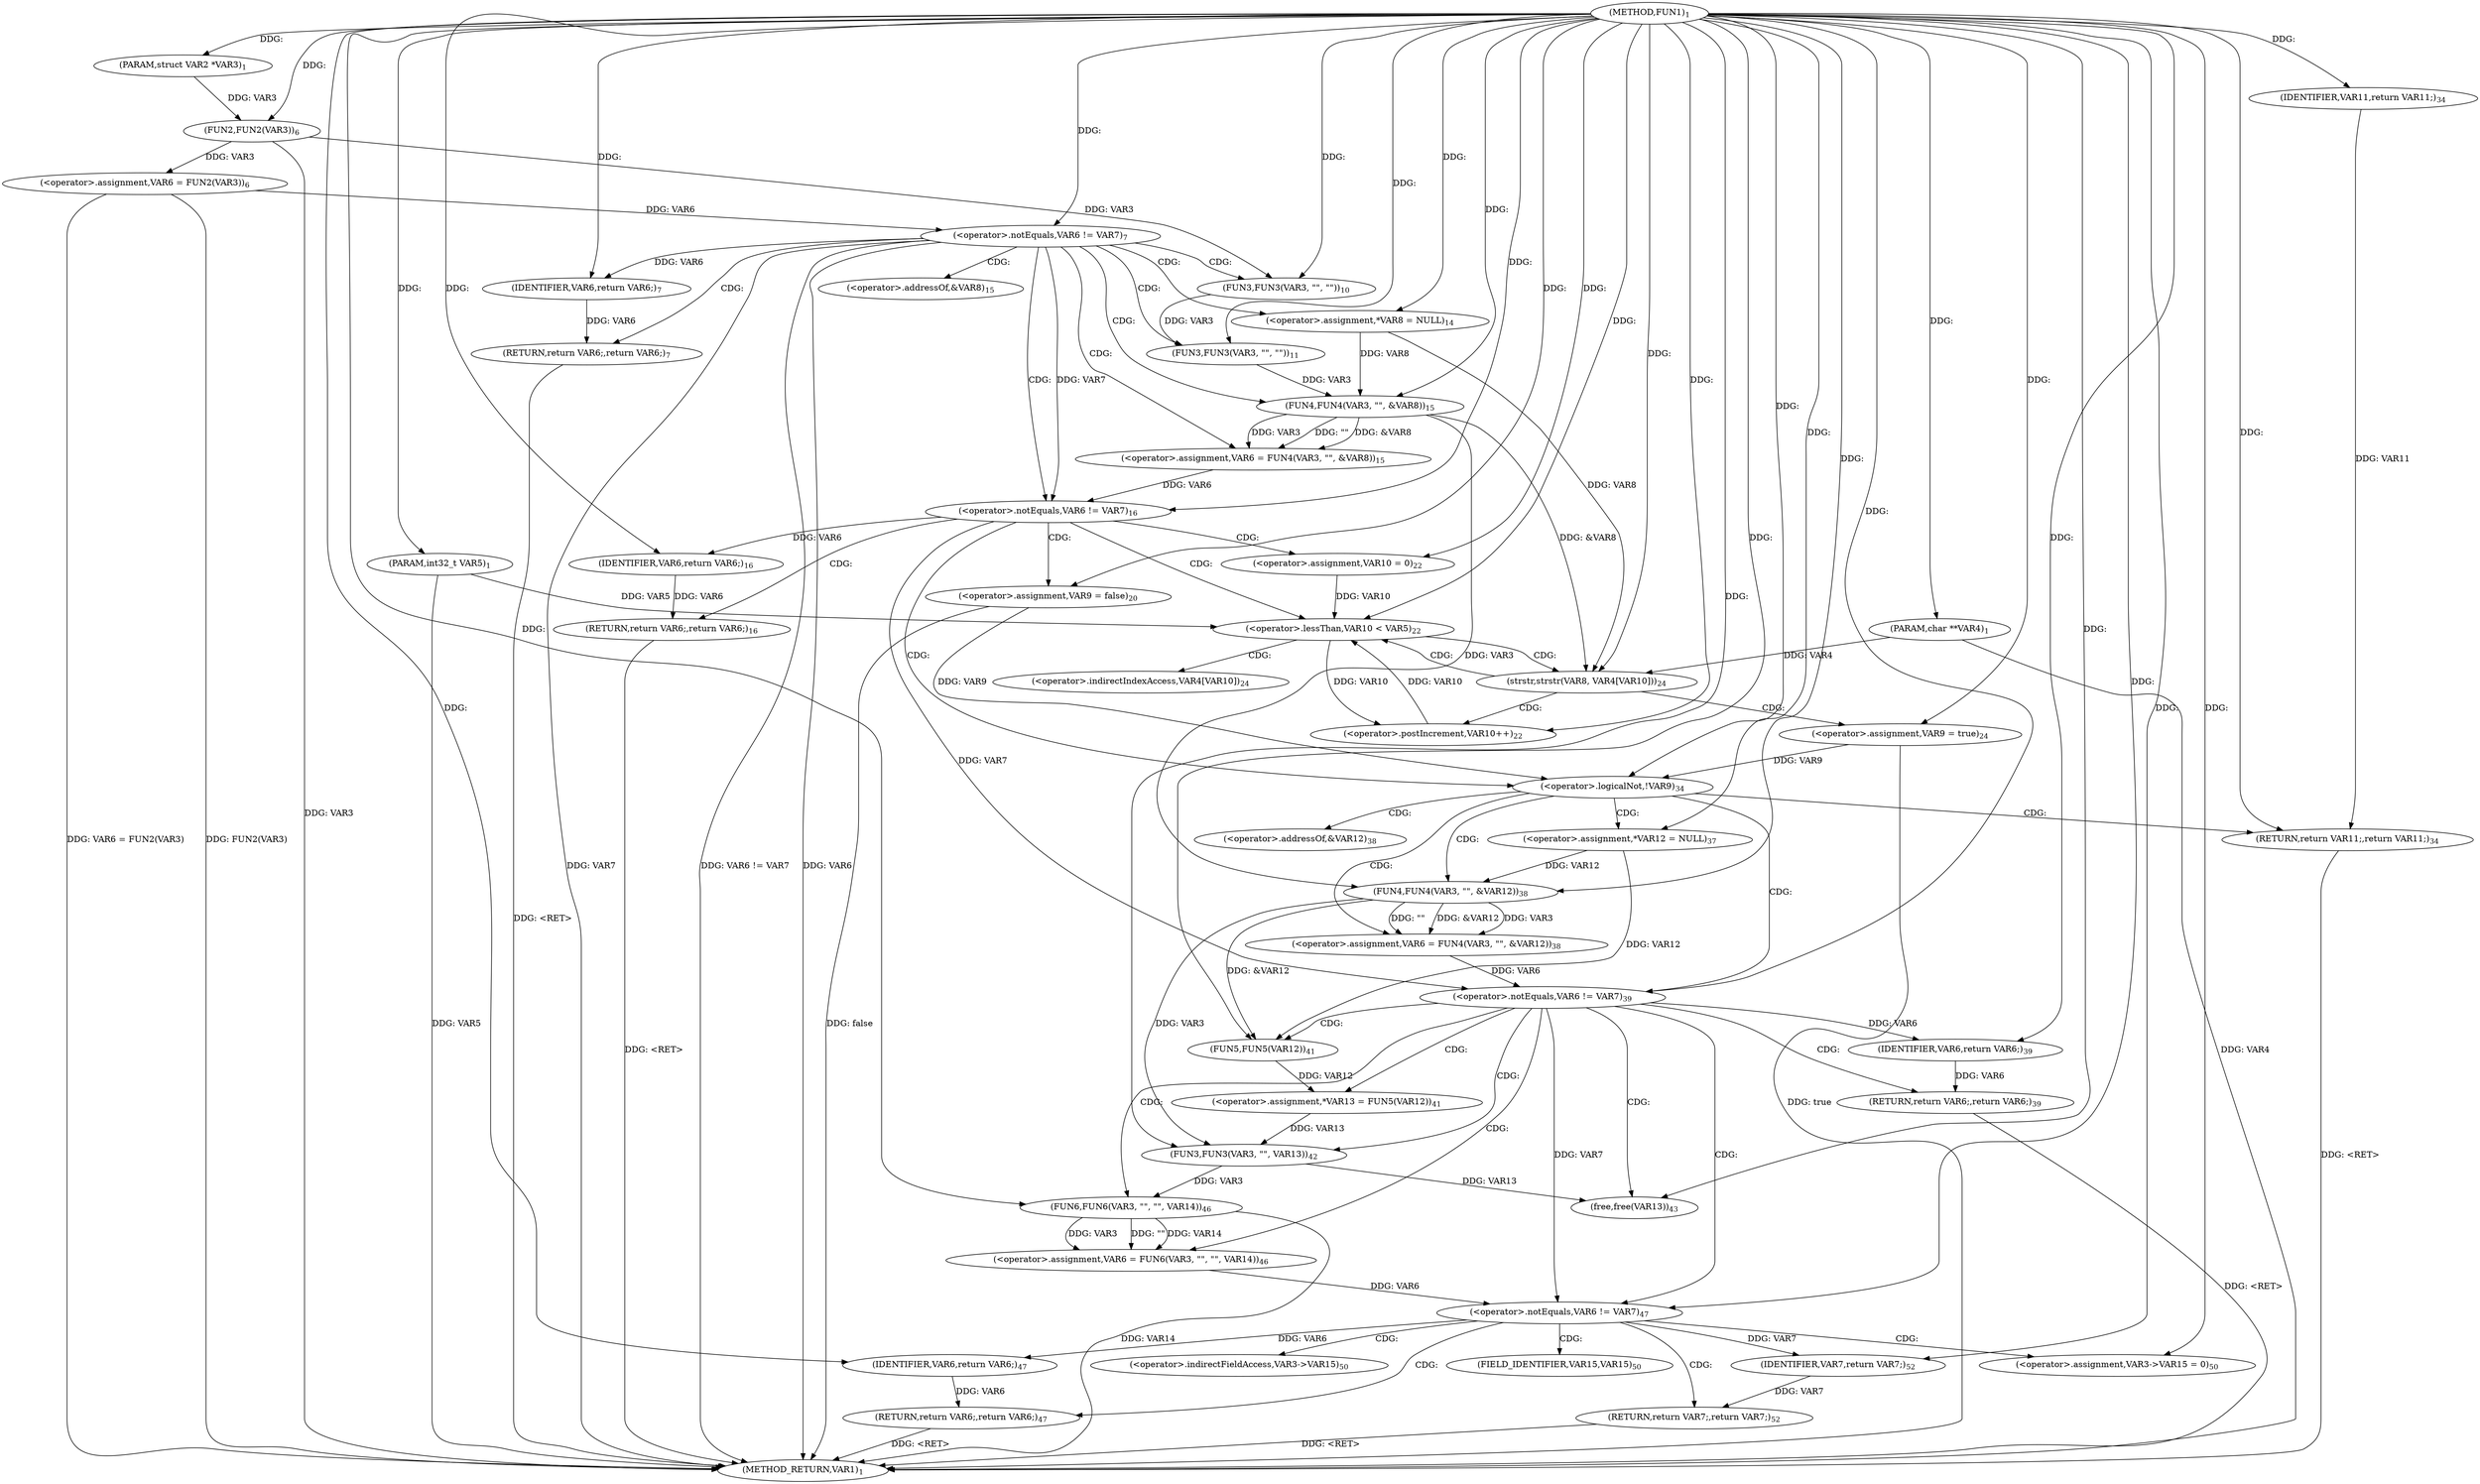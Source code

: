digraph "FUN1" {  
"9" [label = <(METHOD,FUN1)<SUB>1</SUB>> ]
"134" [label = <(METHOD_RETURN,VAR1)<SUB>1</SUB>> ]
"10" [label = <(PARAM,struct VAR2 *VAR3)<SUB>1</SUB>> ]
"11" [label = <(PARAM,char **VAR4)<SUB>1</SUB>> ]
"12" [label = <(PARAM,int32_t VAR5)<SUB>1</SUB>> ]
"15" [label = <(&lt;operator&gt;.assignment,VAR6 = FUN2(VAR3))<SUB>6</SUB>> ]
"26" [label = <(FUN3,FUN3(VAR3, &quot;&quot;, &quot;&quot;))<SUB>10</SUB>> ]
"30" [label = <(FUN3,FUN3(VAR3, &quot;&quot;, &quot;&quot;))<SUB>11</SUB>> ]
"35" [label = <(&lt;operator&gt;.assignment,*VAR8 = NULL)<SUB>14</SUB>> ]
"38" [label = <(&lt;operator&gt;.assignment,VAR6 = FUN4(VAR3, &quot;&quot;, &amp;VAR8))<SUB>15</SUB>> ]
"53" [label = <(&lt;operator&gt;.assignment,VAR9 = false)<SUB>20</SUB>> ]
"85" [label = <(&lt;operator&gt;.assignment,*VAR12 = NULL)<SUB>37</SUB>> ]
"88" [label = <(&lt;operator&gt;.assignment,VAR6 = FUN4(VAR3, &quot;&quot;, &amp;VAR12))<SUB>38</SUB>> ]
"103" [label = <(&lt;operator&gt;.assignment,*VAR13 = FUN5(VAR12))<SUB>41</SUB>> ]
"107" [label = <(FUN3,FUN3(VAR3, &quot;&quot;, VAR13))<SUB>42</SUB>> ]
"111" [label = <(free,free(VAR13))<SUB>43</SUB>> ]
"113" [label = <(&lt;operator&gt;.assignment,VAR6 = FUN6(VAR3, &quot;&quot;, &quot;&quot;, VAR14))<SUB>46</SUB>> ]
"127" [label = <(&lt;operator&gt;.assignment,VAR3-&gt;VAR15 = 0)<SUB>50</SUB>> ]
"132" [label = <(RETURN,return VAR7;,return VAR7;)<SUB>52</SUB>> ]
"20" [label = <(&lt;operator&gt;.notEquals,VAR6 != VAR7)<SUB>7</SUB>> ]
"46" [label = <(&lt;operator&gt;.notEquals,VAR6 != VAR7)<SUB>16</SUB>> ]
"62" [label = <(&lt;operator&gt;.lessThan,VAR10 &lt; VAR5)<SUB>22</SUB>> ]
"65" [label = <(&lt;operator&gt;.postIncrement,VAR10++)<SUB>22</SUB>> ]
"79" [label = <(&lt;operator&gt;.logicalNot,!VAR9)<SUB>34</SUB>> ]
"96" [label = <(&lt;operator&gt;.notEquals,VAR6 != VAR7)<SUB>39</SUB>> ]
"121" [label = <(&lt;operator&gt;.notEquals,VAR6 != VAR7)<SUB>47</SUB>> ]
"133" [label = <(IDENTIFIER,VAR7,return VAR7;)<SUB>52</SUB>> ]
"17" [label = <(FUN2,FUN2(VAR3))<SUB>6</SUB>> ]
"24" [label = <(RETURN,return VAR6;,return VAR6;)<SUB>7</SUB>> ]
"40" [label = <(FUN4,FUN4(VAR3, &quot;&quot;, &amp;VAR8))<SUB>15</SUB>> ]
"50" [label = <(RETURN,return VAR6;,return VAR6;)<SUB>16</SUB>> ]
"59" [label = <(&lt;operator&gt;.assignment,VAR10 = 0)<SUB>22</SUB>> ]
"68" [label = <(strstr,strstr(VAR8, VAR4[VAR10]))<SUB>24</SUB>> ]
"82" [label = <(RETURN,return VAR11;,return VAR11;)<SUB>34</SUB>> ]
"90" [label = <(FUN4,FUN4(VAR3, &quot;&quot;, &amp;VAR12))<SUB>38</SUB>> ]
"100" [label = <(RETURN,return VAR6;,return VAR6;)<SUB>39</SUB>> ]
"105" [label = <(FUN5,FUN5(VAR12))<SUB>41</SUB>> ]
"115" [label = <(FUN6,FUN6(VAR3, &quot;&quot;, &quot;&quot;, VAR14))<SUB>46</SUB>> ]
"125" [label = <(RETURN,return VAR6;,return VAR6;)<SUB>47</SUB>> ]
"25" [label = <(IDENTIFIER,VAR6,return VAR6;)<SUB>7</SUB>> ]
"51" [label = <(IDENTIFIER,VAR6,return VAR6;)<SUB>16</SUB>> ]
"74" [label = <(&lt;operator&gt;.assignment,VAR9 = true)<SUB>24</SUB>> ]
"83" [label = <(IDENTIFIER,VAR11,return VAR11;)<SUB>34</SUB>> ]
"101" [label = <(IDENTIFIER,VAR6,return VAR6;)<SUB>39</SUB>> ]
"126" [label = <(IDENTIFIER,VAR6,return VAR6;)<SUB>47</SUB>> ]
"128" [label = <(&lt;operator&gt;.indirectFieldAccess,VAR3-&gt;VAR15)<SUB>50</SUB>> ]
"43" [label = <(&lt;operator&gt;.addressOf,&amp;VAR8)<SUB>15</SUB>> ]
"93" [label = <(&lt;operator&gt;.addressOf,&amp;VAR12)<SUB>38</SUB>> ]
"130" [label = <(FIELD_IDENTIFIER,VAR15,VAR15)<SUB>50</SUB>> ]
"70" [label = <(&lt;operator&gt;.indirectIndexAccess,VAR4[VAR10])<SUB>24</SUB>> ]
  "50" -> "134"  [ label = "DDG: &lt;RET&gt;"] 
  "24" -> "134"  [ label = "DDG: &lt;RET&gt;"] 
  "125" -> "134"  [ label = "DDG: &lt;RET&gt;"] 
  "132" -> "134"  [ label = "DDG: &lt;RET&gt;"] 
  "82" -> "134"  [ label = "DDG: &lt;RET&gt;"] 
  "100" -> "134"  [ label = "DDG: &lt;RET&gt;"] 
  "11" -> "134"  [ label = "DDG: VAR4"] 
  "12" -> "134"  [ label = "DDG: VAR5"] 
  "17" -> "134"  [ label = "DDG: VAR3"] 
  "15" -> "134"  [ label = "DDG: FUN2(VAR3)"] 
  "15" -> "134"  [ label = "DDG: VAR6 = FUN2(VAR3)"] 
  "20" -> "134"  [ label = "DDG: VAR6"] 
  "20" -> "134"  [ label = "DDG: VAR7"] 
  "20" -> "134"  [ label = "DDG: VAR6 != VAR7"] 
  "74" -> "134"  [ label = "DDG: true"] 
  "115" -> "134"  [ label = "DDG: VAR14"] 
  "53" -> "134"  [ label = "DDG: false"] 
  "9" -> "10"  [ label = "DDG: "] 
  "9" -> "11"  [ label = "DDG: "] 
  "9" -> "12"  [ label = "DDG: "] 
  "17" -> "15"  [ label = "DDG: VAR3"] 
  "9" -> "35"  [ label = "DDG: "] 
  "40" -> "38"  [ label = "DDG: VAR3"] 
  "40" -> "38"  [ label = "DDG: &quot;&quot;"] 
  "40" -> "38"  [ label = "DDG: &amp;VAR8"] 
  "9" -> "53"  [ label = "DDG: "] 
  "9" -> "85"  [ label = "DDG: "] 
  "90" -> "88"  [ label = "DDG: VAR3"] 
  "90" -> "88"  [ label = "DDG: &quot;&quot;"] 
  "90" -> "88"  [ label = "DDG: &amp;VAR12"] 
  "105" -> "103"  [ label = "DDG: VAR12"] 
  "115" -> "113"  [ label = "DDG: VAR3"] 
  "115" -> "113"  [ label = "DDG: &quot;&quot;"] 
  "115" -> "113"  [ label = "DDG: VAR14"] 
  "9" -> "127"  [ label = "DDG: "] 
  "133" -> "132"  [ label = "DDG: VAR7"] 
  "17" -> "26"  [ label = "DDG: VAR3"] 
  "9" -> "26"  [ label = "DDG: "] 
  "26" -> "30"  [ label = "DDG: VAR3"] 
  "9" -> "30"  [ label = "DDG: "] 
  "90" -> "107"  [ label = "DDG: VAR3"] 
  "9" -> "107"  [ label = "DDG: "] 
  "103" -> "107"  [ label = "DDG: VAR13"] 
  "107" -> "111"  [ label = "DDG: VAR13"] 
  "9" -> "111"  [ label = "DDG: "] 
  "121" -> "133"  [ label = "DDG: VAR7"] 
  "9" -> "133"  [ label = "DDG: "] 
  "10" -> "17"  [ label = "DDG: VAR3"] 
  "9" -> "17"  [ label = "DDG: "] 
  "15" -> "20"  [ label = "DDG: VAR6"] 
  "9" -> "20"  [ label = "DDG: "] 
  "25" -> "24"  [ label = "DDG: VAR6"] 
  "30" -> "40"  [ label = "DDG: VAR3"] 
  "9" -> "40"  [ label = "DDG: "] 
  "35" -> "40"  [ label = "DDG: VAR8"] 
  "38" -> "46"  [ label = "DDG: VAR6"] 
  "9" -> "46"  [ label = "DDG: "] 
  "20" -> "46"  [ label = "DDG: VAR7"] 
  "51" -> "50"  [ label = "DDG: VAR6"] 
  "9" -> "59"  [ label = "DDG: "] 
  "59" -> "62"  [ label = "DDG: VAR10"] 
  "65" -> "62"  [ label = "DDG: VAR10"] 
  "9" -> "62"  [ label = "DDG: "] 
  "12" -> "62"  [ label = "DDG: VAR5"] 
  "62" -> "65"  [ label = "DDG: VAR10"] 
  "9" -> "65"  [ label = "DDG: "] 
  "53" -> "79"  [ label = "DDG: VAR9"] 
  "74" -> "79"  [ label = "DDG: VAR9"] 
  "9" -> "79"  [ label = "DDG: "] 
  "83" -> "82"  [ label = "DDG: VAR11"] 
  "9" -> "82"  [ label = "DDG: "] 
  "40" -> "90"  [ label = "DDG: VAR3"] 
  "9" -> "90"  [ label = "DDG: "] 
  "85" -> "90"  [ label = "DDG: VAR12"] 
  "88" -> "96"  [ label = "DDG: VAR6"] 
  "9" -> "96"  [ label = "DDG: "] 
  "46" -> "96"  [ label = "DDG: VAR7"] 
  "101" -> "100"  [ label = "DDG: VAR6"] 
  "85" -> "105"  [ label = "DDG: VAR12"] 
  "90" -> "105"  [ label = "DDG: &amp;VAR12"] 
  "9" -> "105"  [ label = "DDG: "] 
  "107" -> "115"  [ label = "DDG: VAR3"] 
  "9" -> "115"  [ label = "DDG: "] 
  "113" -> "121"  [ label = "DDG: VAR6"] 
  "9" -> "121"  [ label = "DDG: "] 
  "96" -> "121"  [ label = "DDG: VAR7"] 
  "126" -> "125"  [ label = "DDG: VAR6"] 
  "20" -> "25"  [ label = "DDG: VAR6"] 
  "9" -> "25"  [ label = "DDG: "] 
  "46" -> "51"  [ label = "DDG: VAR6"] 
  "9" -> "51"  [ label = "DDG: "] 
  "35" -> "68"  [ label = "DDG: VAR8"] 
  "40" -> "68"  [ label = "DDG: &amp;VAR8"] 
  "9" -> "68"  [ label = "DDG: "] 
  "11" -> "68"  [ label = "DDG: VAR4"] 
  "9" -> "74"  [ label = "DDG: "] 
  "9" -> "83"  [ label = "DDG: "] 
  "96" -> "101"  [ label = "DDG: VAR6"] 
  "9" -> "101"  [ label = "DDG: "] 
  "121" -> "126"  [ label = "DDG: VAR6"] 
  "9" -> "126"  [ label = "DDG: "] 
  "20" -> "30"  [ label = "CDG: "] 
  "20" -> "26"  [ label = "CDG: "] 
  "20" -> "46"  [ label = "CDG: "] 
  "20" -> "38"  [ label = "CDG: "] 
  "20" -> "40"  [ label = "CDG: "] 
  "20" -> "35"  [ label = "CDG: "] 
  "20" -> "43"  [ label = "CDG: "] 
  "20" -> "24"  [ label = "CDG: "] 
  "46" -> "50"  [ label = "CDG: "] 
  "46" -> "59"  [ label = "CDG: "] 
  "46" -> "79"  [ label = "CDG: "] 
  "46" -> "53"  [ label = "CDG: "] 
  "46" -> "62"  [ label = "CDG: "] 
  "62" -> "68"  [ label = "CDG: "] 
  "62" -> "70"  [ label = "CDG: "] 
  "79" -> "96"  [ label = "CDG: "] 
  "79" -> "85"  [ label = "CDG: "] 
  "79" -> "82"  [ label = "CDG: "] 
  "79" -> "93"  [ label = "CDG: "] 
  "79" -> "90"  [ label = "CDG: "] 
  "79" -> "88"  [ label = "CDG: "] 
  "96" -> "107"  [ label = "CDG: "] 
  "96" -> "115"  [ label = "CDG: "] 
  "96" -> "113"  [ label = "CDG: "] 
  "96" -> "103"  [ label = "CDG: "] 
  "96" -> "121"  [ label = "CDG: "] 
  "96" -> "105"  [ label = "CDG: "] 
  "96" -> "100"  [ label = "CDG: "] 
  "96" -> "111"  [ label = "CDG: "] 
  "121" -> "128"  [ label = "CDG: "] 
  "121" -> "132"  [ label = "CDG: "] 
  "121" -> "130"  [ label = "CDG: "] 
  "121" -> "127"  [ label = "CDG: "] 
  "121" -> "125"  [ label = "CDG: "] 
  "68" -> "74"  [ label = "CDG: "] 
  "68" -> "65"  [ label = "CDG: "] 
  "68" -> "62"  [ label = "CDG: "] 
}
